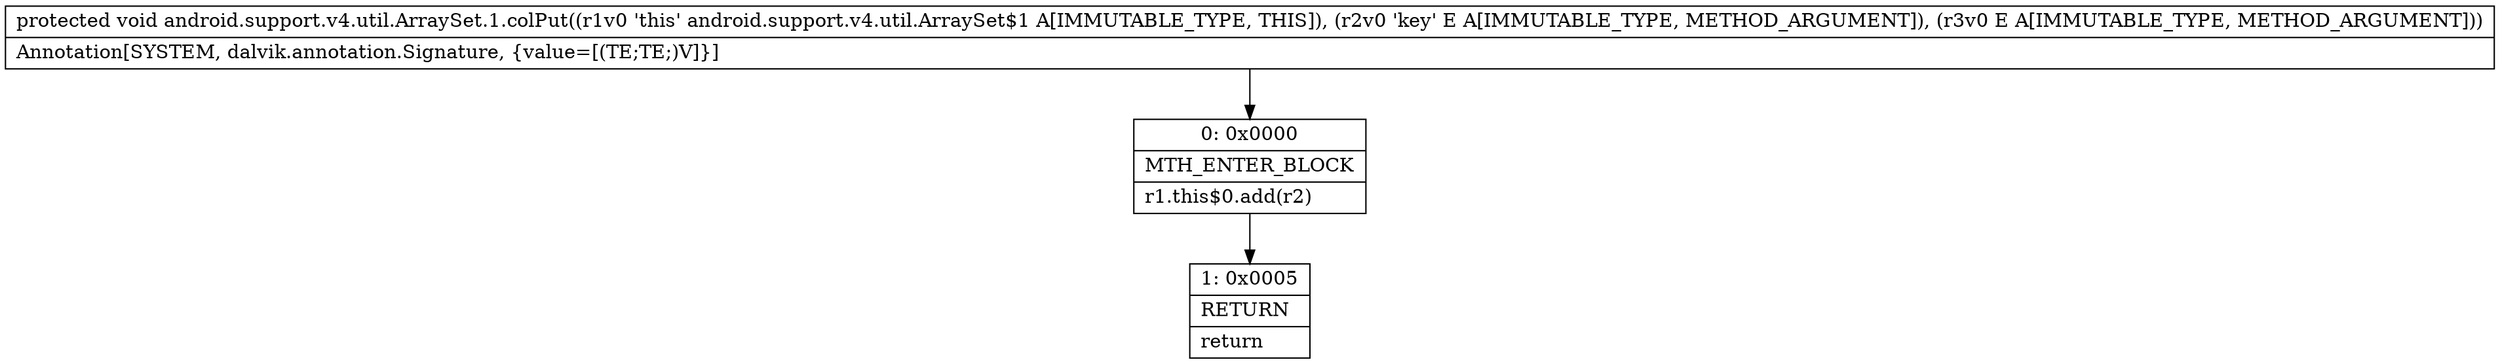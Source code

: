 digraph "CFG forandroid.support.v4.util.ArraySet.1.colPut(Ljava\/lang\/Object;Ljava\/lang\/Object;)V" {
Node_0 [shape=record,label="{0\:\ 0x0000|MTH_ENTER_BLOCK\l|r1.this$0.add(r2)\l}"];
Node_1 [shape=record,label="{1\:\ 0x0005|RETURN\l|return\l}"];
MethodNode[shape=record,label="{protected void android.support.v4.util.ArraySet.1.colPut((r1v0 'this' android.support.v4.util.ArraySet$1 A[IMMUTABLE_TYPE, THIS]), (r2v0 'key' E A[IMMUTABLE_TYPE, METHOD_ARGUMENT]), (r3v0 E A[IMMUTABLE_TYPE, METHOD_ARGUMENT]))  | Annotation[SYSTEM, dalvik.annotation.Signature, \{value=[(TE;TE;)V]\}]\l}"];
MethodNode -> Node_0;
Node_0 -> Node_1;
}

